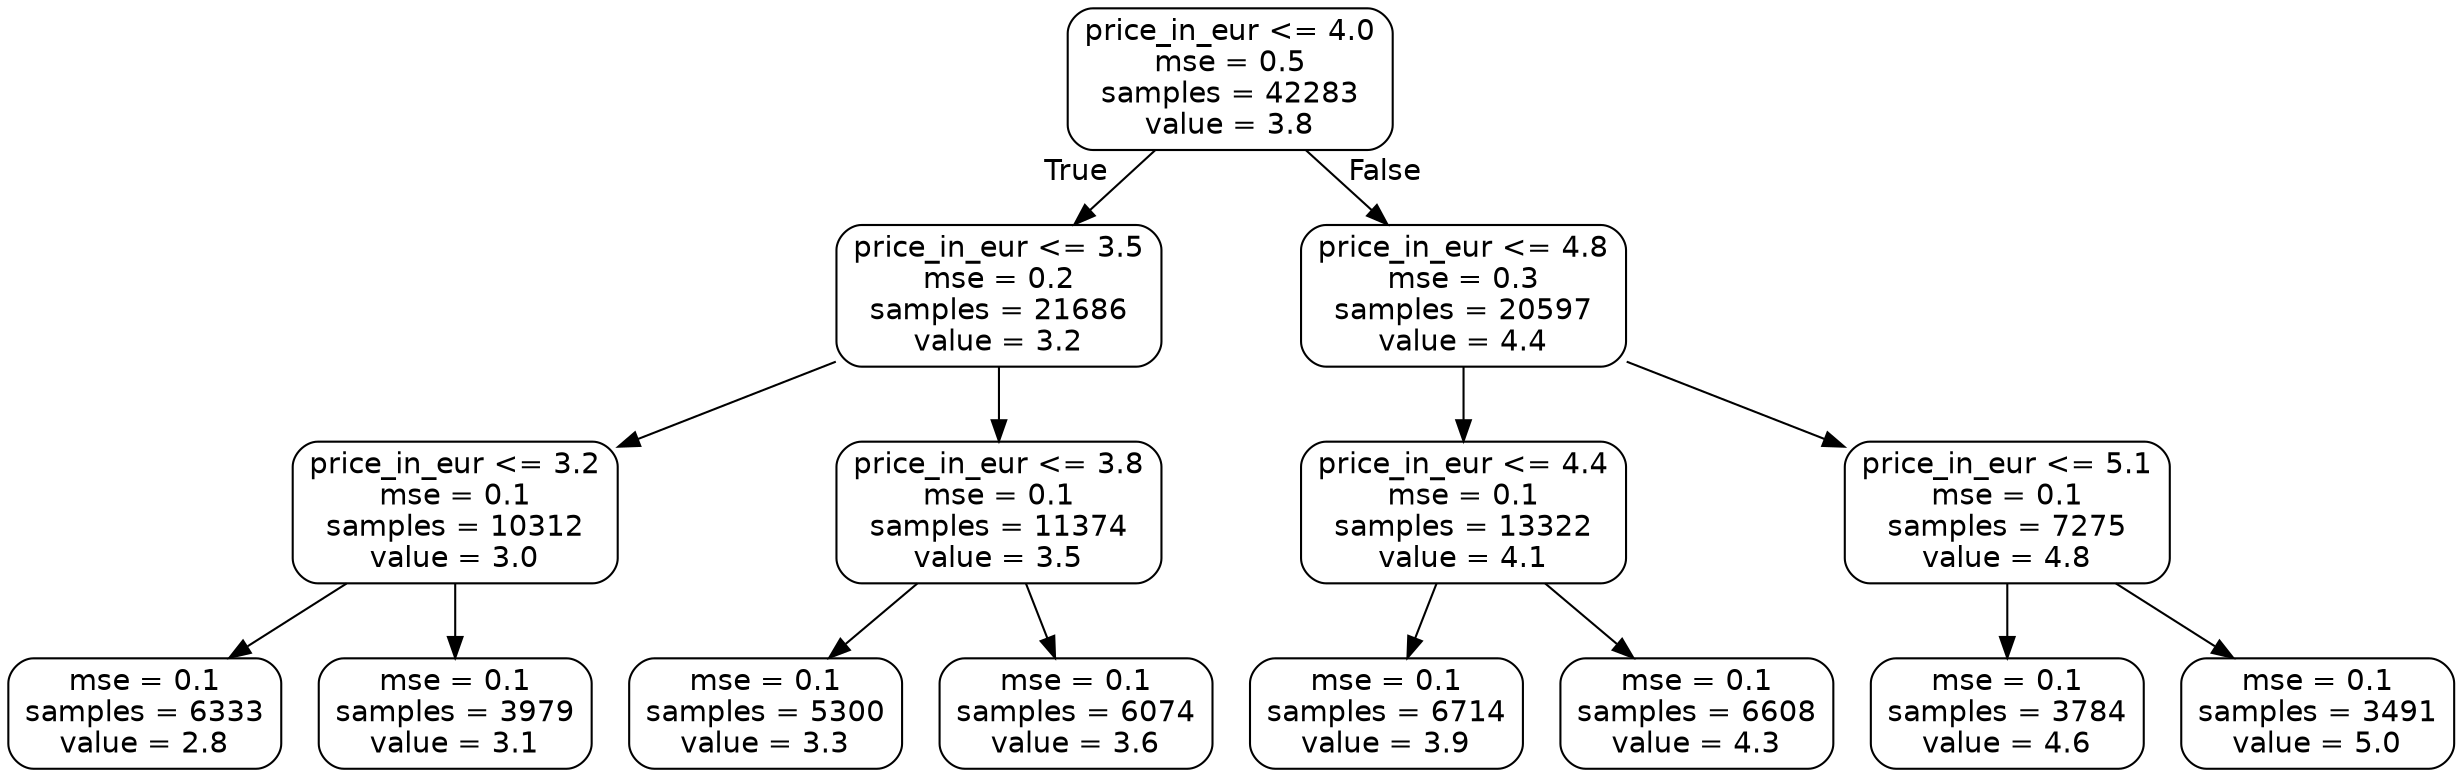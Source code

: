 digraph Tree {
node [shape=box, style="rounded", color="black", fontname=helvetica] ;
edge [fontname=helvetica] ;
0 [label="price_in_eur <= 4.0\nmse = 0.5\nsamples = 42283\nvalue = 3.8"] ;
1 [label="price_in_eur <= 3.5\nmse = 0.2\nsamples = 21686\nvalue = 3.2"] ;
0 -> 1 [labeldistance=2.5, labelangle=45, headlabel="True"] ;
2 [label="price_in_eur <= 3.2\nmse = 0.1\nsamples = 10312\nvalue = 3.0"] ;
1 -> 2 ;
3 [label="mse = 0.1\nsamples = 6333\nvalue = 2.8"] ;
2 -> 3 ;
4 [label="mse = 0.1\nsamples = 3979\nvalue = 3.1"] ;
2 -> 4 ;
5 [label="price_in_eur <= 3.8\nmse = 0.1\nsamples = 11374\nvalue = 3.5"] ;
1 -> 5 ;
6 [label="mse = 0.1\nsamples = 5300\nvalue = 3.3"] ;
5 -> 6 ;
7 [label="mse = 0.1\nsamples = 6074\nvalue = 3.6"] ;
5 -> 7 ;
8 [label="price_in_eur <= 4.8\nmse = 0.3\nsamples = 20597\nvalue = 4.4"] ;
0 -> 8 [labeldistance=2.5, labelangle=-45, headlabel="False"] ;
9 [label="price_in_eur <= 4.4\nmse = 0.1\nsamples = 13322\nvalue = 4.1"] ;
8 -> 9 ;
10 [label="mse = 0.1\nsamples = 6714\nvalue = 3.9"] ;
9 -> 10 ;
11 [label="mse = 0.1\nsamples = 6608\nvalue = 4.3"] ;
9 -> 11 ;
12 [label="price_in_eur <= 5.1\nmse = 0.1\nsamples = 7275\nvalue = 4.8"] ;
8 -> 12 ;
13 [label="mse = 0.1\nsamples = 3784\nvalue = 4.6"] ;
12 -> 13 ;
14 [label="mse = 0.1\nsamples = 3491\nvalue = 5.0"] ;
12 -> 14 ;
}